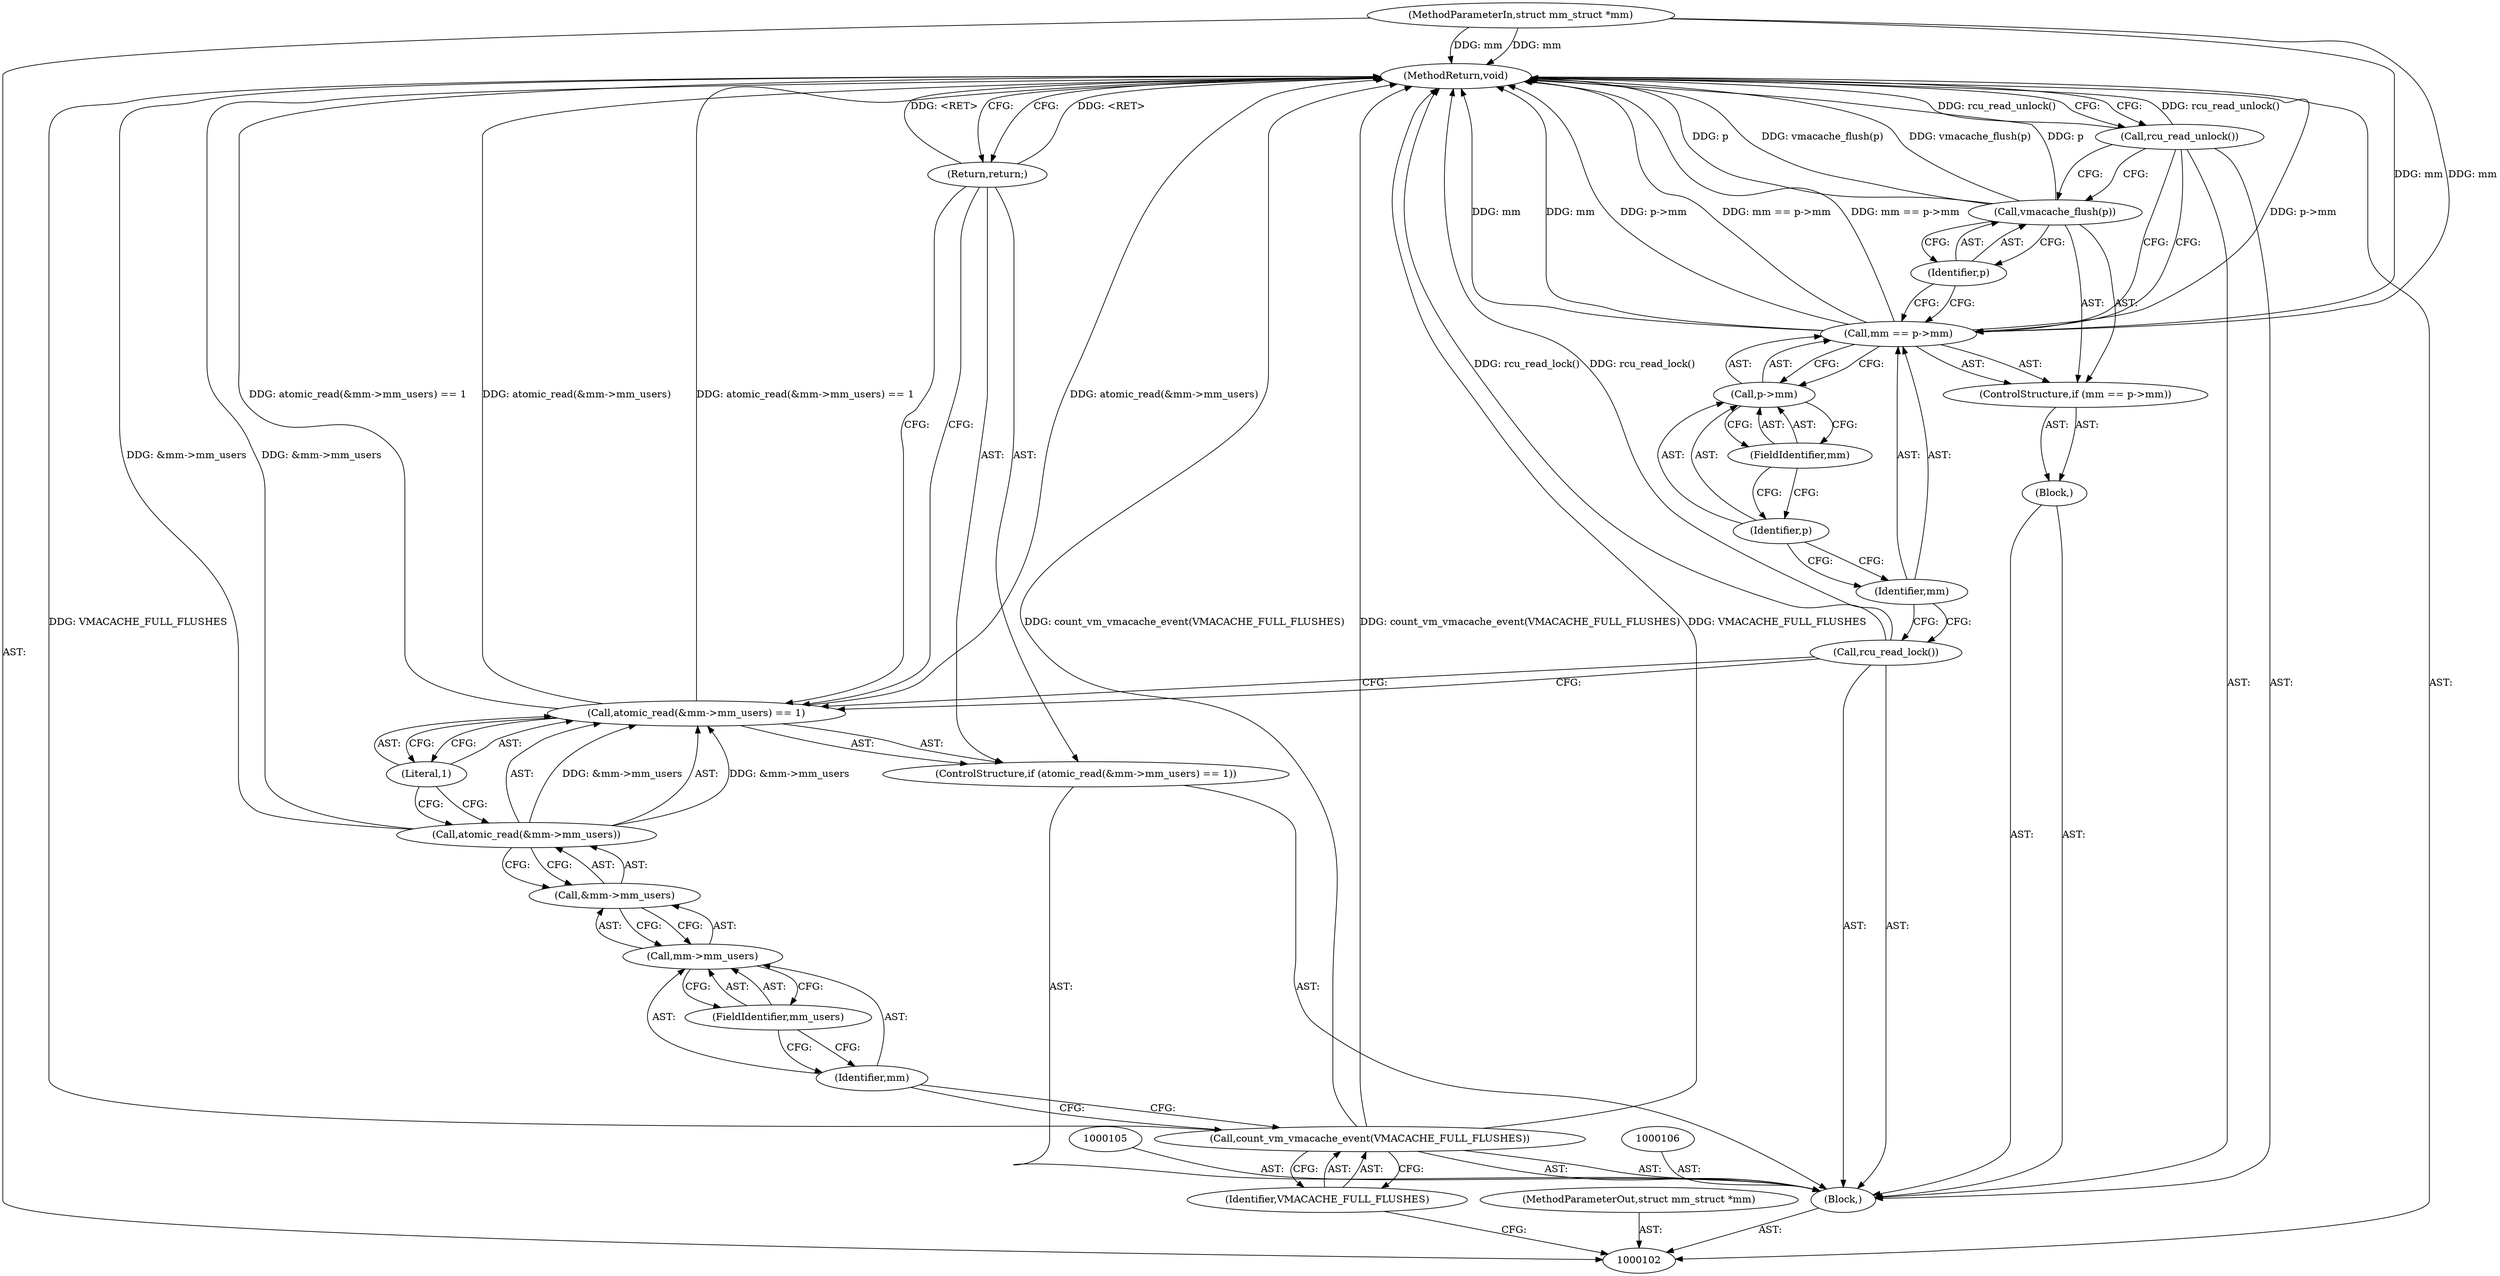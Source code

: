 digraph "1_linux_7a9cdebdcc17e426fb5287e4a82db1dfe86339b2_0" {
"1000129" [label="(MethodReturn,void)"];
"1000103" [label="(MethodParameterIn,struct mm_struct *mm)"];
"1000168" [label="(MethodParameterOut,struct mm_struct *mm)"];
"1000109" [label="(ControlStructure,if (atomic_read(&mm->mm_users) == 1))"];
"1000112" [label="(Call,&mm->mm_users)"];
"1000113" [label="(Call,mm->mm_users)"];
"1000114" [label="(Identifier,mm)"];
"1000115" [label="(FieldIdentifier,mm_users)"];
"1000116" [label="(Literal,1)"];
"1000110" [label="(Call,atomic_read(&mm->mm_users) == 1)"];
"1000111" [label="(Call,atomic_read(&mm->mm_users))"];
"1000117" [label="(Return,return;)"];
"1000118" [label="(Call,rcu_read_lock())"];
"1000119" [label="(Block,)"];
"1000104" [label="(Block,)"];
"1000123" [label="(Call,p->mm)"];
"1000124" [label="(Identifier,p)"];
"1000125" [label="(FieldIdentifier,mm)"];
"1000120" [label="(ControlStructure,if (mm == p->mm))"];
"1000121" [label="(Call,mm == p->mm)"];
"1000122" [label="(Identifier,mm)"];
"1000127" [label="(Identifier,p)"];
"1000126" [label="(Call,vmacache_flush(p))"];
"1000128" [label="(Call,rcu_read_unlock())"];
"1000107" [label="(Call,count_vm_vmacache_event(VMACACHE_FULL_FLUSHES))"];
"1000108" [label="(Identifier,VMACACHE_FULL_FLUSHES)"];
"1000129" -> "1000102"  [label="AST: "];
"1000129" -> "1000117"  [label="CFG: "];
"1000129" -> "1000128"  [label="CFG: "];
"1000117" -> "1000129"  [label="DDG: <RET>"];
"1000126" -> "1000129"  [label="DDG: vmacache_flush(p)"];
"1000126" -> "1000129"  [label="DDG: p"];
"1000107" -> "1000129"  [label="DDG: VMACACHE_FULL_FLUSHES"];
"1000107" -> "1000129"  [label="DDG: count_vm_vmacache_event(VMACACHE_FULL_FLUSHES)"];
"1000121" -> "1000129"  [label="DDG: p->mm"];
"1000121" -> "1000129"  [label="DDG: mm == p->mm"];
"1000121" -> "1000129"  [label="DDG: mm"];
"1000103" -> "1000129"  [label="DDG: mm"];
"1000118" -> "1000129"  [label="DDG: rcu_read_lock()"];
"1000111" -> "1000129"  [label="DDG: &mm->mm_users"];
"1000110" -> "1000129"  [label="DDG: atomic_read(&mm->mm_users) == 1"];
"1000110" -> "1000129"  [label="DDG: atomic_read(&mm->mm_users)"];
"1000128" -> "1000129"  [label="DDG: rcu_read_unlock()"];
"1000103" -> "1000102"  [label="AST: "];
"1000103" -> "1000129"  [label="DDG: mm"];
"1000103" -> "1000121"  [label="DDG: mm"];
"1000168" -> "1000102"  [label="AST: "];
"1000109" -> "1000104"  [label="AST: "];
"1000110" -> "1000109"  [label="AST: "];
"1000117" -> "1000109"  [label="AST: "];
"1000112" -> "1000111"  [label="AST: "];
"1000112" -> "1000113"  [label="CFG: "];
"1000113" -> "1000112"  [label="AST: "];
"1000111" -> "1000112"  [label="CFG: "];
"1000113" -> "1000112"  [label="AST: "];
"1000113" -> "1000115"  [label="CFG: "];
"1000114" -> "1000113"  [label="AST: "];
"1000115" -> "1000113"  [label="AST: "];
"1000112" -> "1000113"  [label="CFG: "];
"1000114" -> "1000113"  [label="AST: "];
"1000114" -> "1000107"  [label="CFG: "];
"1000115" -> "1000114"  [label="CFG: "];
"1000115" -> "1000113"  [label="AST: "];
"1000115" -> "1000114"  [label="CFG: "];
"1000113" -> "1000115"  [label="CFG: "];
"1000116" -> "1000110"  [label="AST: "];
"1000116" -> "1000111"  [label="CFG: "];
"1000110" -> "1000116"  [label="CFG: "];
"1000110" -> "1000109"  [label="AST: "];
"1000110" -> "1000116"  [label="CFG: "];
"1000111" -> "1000110"  [label="AST: "];
"1000116" -> "1000110"  [label="AST: "];
"1000117" -> "1000110"  [label="CFG: "];
"1000118" -> "1000110"  [label="CFG: "];
"1000110" -> "1000129"  [label="DDG: atomic_read(&mm->mm_users) == 1"];
"1000110" -> "1000129"  [label="DDG: atomic_read(&mm->mm_users)"];
"1000111" -> "1000110"  [label="DDG: &mm->mm_users"];
"1000111" -> "1000110"  [label="AST: "];
"1000111" -> "1000112"  [label="CFG: "];
"1000112" -> "1000111"  [label="AST: "];
"1000116" -> "1000111"  [label="CFG: "];
"1000111" -> "1000129"  [label="DDG: &mm->mm_users"];
"1000111" -> "1000110"  [label="DDG: &mm->mm_users"];
"1000117" -> "1000109"  [label="AST: "];
"1000117" -> "1000110"  [label="CFG: "];
"1000129" -> "1000117"  [label="CFG: "];
"1000117" -> "1000129"  [label="DDG: <RET>"];
"1000118" -> "1000104"  [label="AST: "];
"1000118" -> "1000110"  [label="CFG: "];
"1000122" -> "1000118"  [label="CFG: "];
"1000118" -> "1000129"  [label="DDG: rcu_read_lock()"];
"1000119" -> "1000104"  [label="AST: "];
"1000120" -> "1000119"  [label="AST: "];
"1000104" -> "1000102"  [label="AST: "];
"1000105" -> "1000104"  [label="AST: "];
"1000106" -> "1000104"  [label="AST: "];
"1000107" -> "1000104"  [label="AST: "];
"1000109" -> "1000104"  [label="AST: "];
"1000118" -> "1000104"  [label="AST: "];
"1000119" -> "1000104"  [label="AST: "];
"1000128" -> "1000104"  [label="AST: "];
"1000123" -> "1000121"  [label="AST: "];
"1000123" -> "1000125"  [label="CFG: "];
"1000124" -> "1000123"  [label="AST: "];
"1000125" -> "1000123"  [label="AST: "];
"1000121" -> "1000123"  [label="CFG: "];
"1000124" -> "1000123"  [label="AST: "];
"1000124" -> "1000122"  [label="CFG: "];
"1000125" -> "1000124"  [label="CFG: "];
"1000125" -> "1000123"  [label="AST: "];
"1000125" -> "1000124"  [label="CFG: "];
"1000123" -> "1000125"  [label="CFG: "];
"1000120" -> "1000119"  [label="AST: "];
"1000121" -> "1000120"  [label="AST: "];
"1000126" -> "1000120"  [label="AST: "];
"1000121" -> "1000120"  [label="AST: "];
"1000121" -> "1000123"  [label="CFG: "];
"1000122" -> "1000121"  [label="AST: "];
"1000123" -> "1000121"  [label="AST: "];
"1000127" -> "1000121"  [label="CFG: "];
"1000128" -> "1000121"  [label="CFG: "];
"1000121" -> "1000129"  [label="DDG: p->mm"];
"1000121" -> "1000129"  [label="DDG: mm == p->mm"];
"1000121" -> "1000129"  [label="DDG: mm"];
"1000103" -> "1000121"  [label="DDG: mm"];
"1000122" -> "1000121"  [label="AST: "];
"1000122" -> "1000118"  [label="CFG: "];
"1000124" -> "1000122"  [label="CFG: "];
"1000127" -> "1000126"  [label="AST: "];
"1000127" -> "1000121"  [label="CFG: "];
"1000126" -> "1000127"  [label="CFG: "];
"1000126" -> "1000120"  [label="AST: "];
"1000126" -> "1000127"  [label="CFG: "];
"1000127" -> "1000126"  [label="AST: "];
"1000128" -> "1000126"  [label="CFG: "];
"1000126" -> "1000129"  [label="DDG: vmacache_flush(p)"];
"1000126" -> "1000129"  [label="DDG: p"];
"1000128" -> "1000104"  [label="AST: "];
"1000128" -> "1000126"  [label="CFG: "];
"1000128" -> "1000121"  [label="CFG: "];
"1000129" -> "1000128"  [label="CFG: "];
"1000128" -> "1000129"  [label="DDG: rcu_read_unlock()"];
"1000107" -> "1000104"  [label="AST: "];
"1000107" -> "1000108"  [label="CFG: "];
"1000108" -> "1000107"  [label="AST: "];
"1000114" -> "1000107"  [label="CFG: "];
"1000107" -> "1000129"  [label="DDG: VMACACHE_FULL_FLUSHES"];
"1000107" -> "1000129"  [label="DDG: count_vm_vmacache_event(VMACACHE_FULL_FLUSHES)"];
"1000108" -> "1000107"  [label="AST: "];
"1000108" -> "1000102"  [label="CFG: "];
"1000107" -> "1000108"  [label="CFG: "];
}
